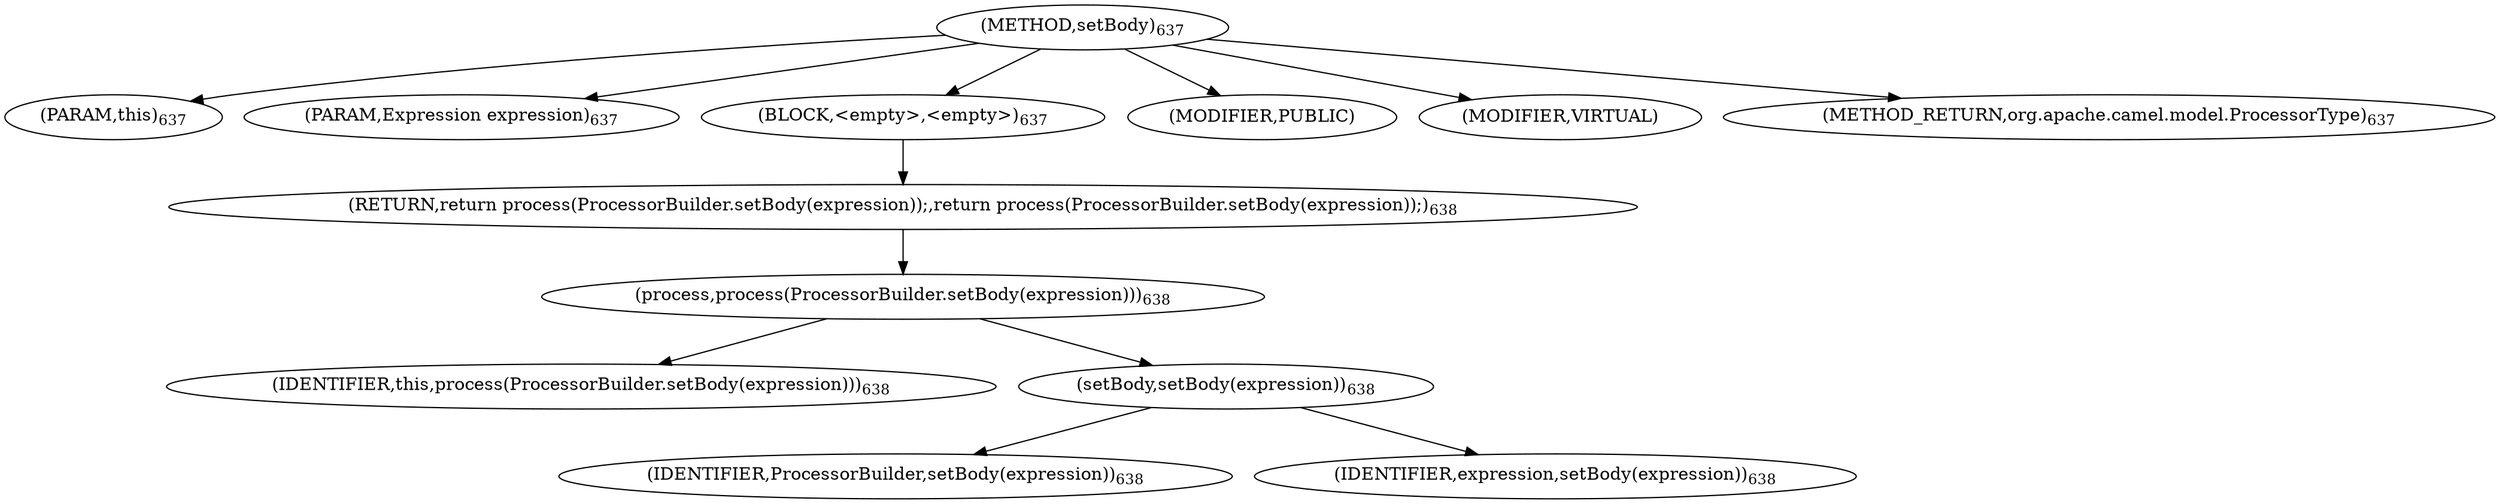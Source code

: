 digraph "setBody" {  
"1265" [label = <(METHOD,setBody)<SUB>637</SUB>> ]
"181" [label = <(PARAM,this)<SUB>637</SUB>> ]
"1266" [label = <(PARAM,Expression expression)<SUB>637</SUB>> ]
"1267" [label = <(BLOCK,&lt;empty&gt;,&lt;empty&gt;)<SUB>637</SUB>> ]
"1268" [label = <(RETURN,return process(ProcessorBuilder.setBody(expression));,return process(ProcessorBuilder.setBody(expression));)<SUB>638</SUB>> ]
"1269" [label = <(process,process(ProcessorBuilder.setBody(expression)))<SUB>638</SUB>> ]
"180" [label = <(IDENTIFIER,this,process(ProcessorBuilder.setBody(expression)))<SUB>638</SUB>> ]
"1270" [label = <(setBody,setBody(expression))<SUB>638</SUB>> ]
"1271" [label = <(IDENTIFIER,ProcessorBuilder,setBody(expression))<SUB>638</SUB>> ]
"1272" [label = <(IDENTIFIER,expression,setBody(expression))<SUB>638</SUB>> ]
"1273" [label = <(MODIFIER,PUBLIC)> ]
"1274" [label = <(MODIFIER,VIRTUAL)> ]
"1275" [label = <(METHOD_RETURN,org.apache.camel.model.ProcessorType)<SUB>637</SUB>> ]
  "1265" -> "181" 
  "1265" -> "1266" 
  "1265" -> "1267" 
  "1265" -> "1273" 
  "1265" -> "1274" 
  "1265" -> "1275" 
  "1267" -> "1268" 
  "1268" -> "1269" 
  "1269" -> "180" 
  "1269" -> "1270" 
  "1270" -> "1271" 
  "1270" -> "1272" 
}
